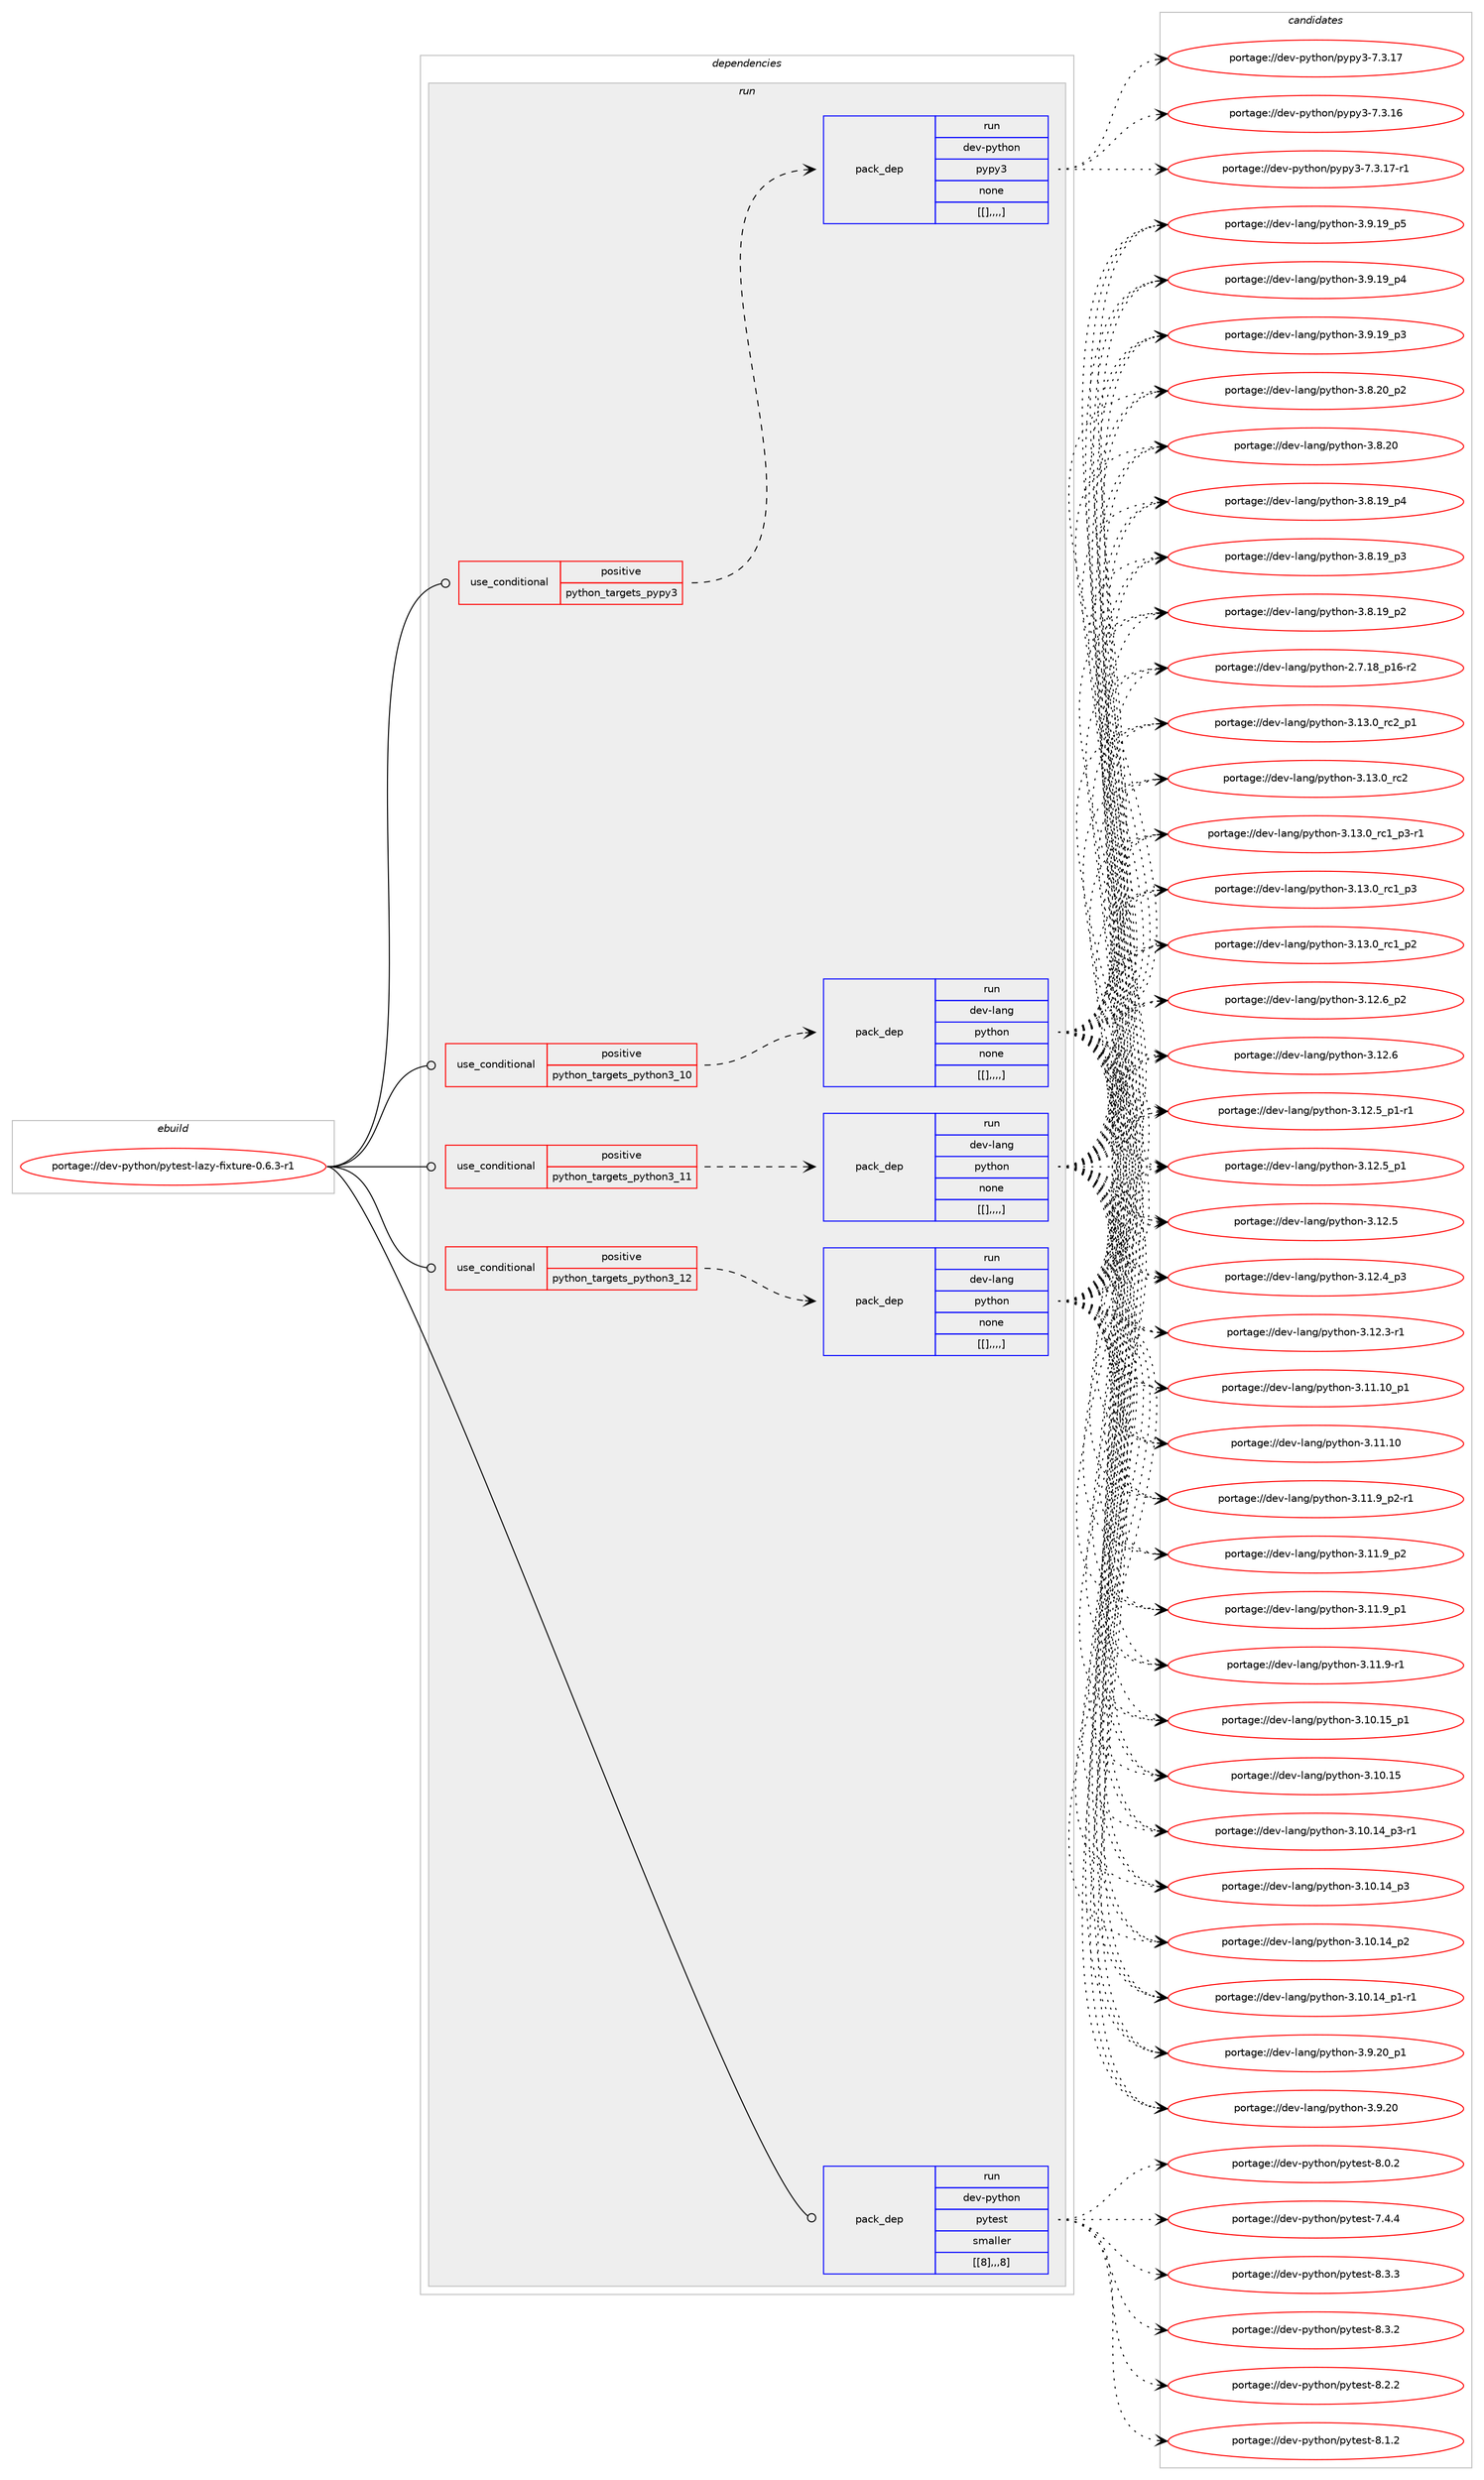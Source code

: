 digraph prolog {

# *************
# Graph options
# *************

newrank=true;
concentrate=true;
compound=true;
graph [rankdir=LR,fontname=Helvetica,fontsize=10,ranksep=1.5];#, ranksep=2.5, nodesep=0.2];
edge  [arrowhead=vee];
node  [fontname=Helvetica,fontsize=10];

# **********
# The ebuild
# **********

subgraph cluster_leftcol {
color=gray;
label=<<i>ebuild</i>>;
id [label="portage://dev-python/pytest-lazy-fixture-0.6.3-r1", color=red, width=4, href="../dev-python/pytest-lazy-fixture-0.6.3-r1.svg"];
}

# ****************
# The dependencies
# ****************

subgraph cluster_midcol {
color=gray;
label=<<i>dependencies</i>>;
subgraph cluster_compile {
fillcolor="#eeeeee";
style=filled;
label=<<i>compile</i>>;
}
subgraph cluster_compileandrun {
fillcolor="#eeeeee";
style=filled;
label=<<i>compile and run</i>>;
}
subgraph cluster_run {
fillcolor="#eeeeee";
style=filled;
label=<<i>run</i>>;
subgraph cond39585 {
dependency162204 [label=<<TABLE BORDER="0" CELLBORDER="1" CELLSPACING="0" CELLPADDING="4"><TR><TD ROWSPAN="3" CELLPADDING="10">use_conditional</TD></TR><TR><TD>positive</TD></TR><TR><TD>python_targets_pypy3</TD></TR></TABLE>>, shape=none, color=red];
subgraph pack121366 {
dependency162205 [label=<<TABLE BORDER="0" CELLBORDER="1" CELLSPACING="0" CELLPADDING="4" WIDTH="220"><TR><TD ROWSPAN="6" CELLPADDING="30">pack_dep</TD></TR><TR><TD WIDTH="110">run</TD></TR><TR><TD>dev-python</TD></TR><TR><TD>pypy3</TD></TR><TR><TD>none</TD></TR><TR><TD>[[],,,,]</TD></TR></TABLE>>, shape=none, color=blue];
}
dependency162204:e -> dependency162205:w [weight=20,style="dashed",arrowhead="vee"];
}
id:e -> dependency162204:w [weight=20,style="solid",arrowhead="odot"];
subgraph cond39586 {
dependency162206 [label=<<TABLE BORDER="0" CELLBORDER="1" CELLSPACING="0" CELLPADDING="4"><TR><TD ROWSPAN="3" CELLPADDING="10">use_conditional</TD></TR><TR><TD>positive</TD></TR><TR><TD>python_targets_python3_10</TD></TR></TABLE>>, shape=none, color=red];
subgraph pack121367 {
dependency162207 [label=<<TABLE BORDER="0" CELLBORDER="1" CELLSPACING="0" CELLPADDING="4" WIDTH="220"><TR><TD ROWSPAN="6" CELLPADDING="30">pack_dep</TD></TR><TR><TD WIDTH="110">run</TD></TR><TR><TD>dev-lang</TD></TR><TR><TD>python</TD></TR><TR><TD>none</TD></TR><TR><TD>[[],,,,]</TD></TR></TABLE>>, shape=none, color=blue];
}
dependency162206:e -> dependency162207:w [weight=20,style="dashed",arrowhead="vee"];
}
id:e -> dependency162206:w [weight=20,style="solid",arrowhead="odot"];
subgraph cond39587 {
dependency162208 [label=<<TABLE BORDER="0" CELLBORDER="1" CELLSPACING="0" CELLPADDING="4"><TR><TD ROWSPAN="3" CELLPADDING="10">use_conditional</TD></TR><TR><TD>positive</TD></TR><TR><TD>python_targets_python3_11</TD></TR></TABLE>>, shape=none, color=red];
subgraph pack121368 {
dependency162209 [label=<<TABLE BORDER="0" CELLBORDER="1" CELLSPACING="0" CELLPADDING="4" WIDTH="220"><TR><TD ROWSPAN="6" CELLPADDING="30">pack_dep</TD></TR><TR><TD WIDTH="110">run</TD></TR><TR><TD>dev-lang</TD></TR><TR><TD>python</TD></TR><TR><TD>none</TD></TR><TR><TD>[[],,,,]</TD></TR></TABLE>>, shape=none, color=blue];
}
dependency162208:e -> dependency162209:w [weight=20,style="dashed",arrowhead="vee"];
}
id:e -> dependency162208:w [weight=20,style="solid",arrowhead="odot"];
subgraph cond39588 {
dependency162210 [label=<<TABLE BORDER="0" CELLBORDER="1" CELLSPACING="0" CELLPADDING="4"><TR><TD ROWSPAN="3" CELLPADDING="10">use_conditional</TD></TR><TR><TD>positive</TD></TR><TR><TD>python_targets_python3_12</TD></TR></TABLE>>, shape=none, color=red];
subgraph pack121369 {
dependency162211 [label=<<TABLE BORDER="0" CELLBORDER="1" CELLSPACING="0" CELLPADDING="4" WIDTH="220"><TR><TD ROWSPAN="6" CELLPADDING="30">pack_dep</TD></TR><TR><TD WIDTH="110">run</TD></TR><TR><TD>dev-lang</TD></TR><TR><TD>python</TD></TR><TR><TD>none</TD></TR><TR><TD>[[],,,,]</TD></TR></TABLE>>, shape=none, color=blue];
}
dependency162210:e -> dependency162211:w [weight=20,style="dashed",arrowhead="vee"];
}
id:e -> dependency162210:w [weight=20,style="solid",arrowhead="odot"];
subgraph pack121370 {
dependency162212 [label=<<TABLE BORDER="0" CELLBORDER="1" CELLSPACING="0" CELLPADDING="4" WIDTH="220"><TR><TD ROWSPAN="6" CELLPADDING="30">pack_dep</TD></TR><TR><TD WIDTH="110">run</TD></TR><TR><TD>dev-python</TD></TR><TR><TD>pytest</TD></TR><TR><TD>smaller</TD></TR><TR><TD>[[8],,,8]</TD></TR></TABLE>>, shape=none, color=blue];
}
id:e -> dependency162212:w [weight=20,style="solid",arrowhead="odot"];
}
}

# **************
# The candidates
# **************

subgraph cluster_choices {
rank=same;
color=gray;
label=<<i>candidates</i>>;

subgraph choice121366 {
color=black;
nodesep=1;
choice100101118451121211161041111104711212111212151455546514649554511449 [label="portage://dev-python/pypy3-7.3.17-r1", color=red, width=4,href="../dev-python/pypy3-7.3.17-r1.svg"];
choice10010111845112121116104111110471121211121215145554651464955 [label="portage://dev-python/pypy3-7.3.17", color=red, width=4,href="../dev-python/pypy3-7.3.17.svg"];
choice10010111845112121116104111110471121211121215145554651464954 [label="portage://dev-python/pypy3-7.3.16", color=red, width=4,href="../dev-python/pypy3-7.3.16.svg"];
dependency162205:e -> choice100101118451121211161041111104711212111212151455546514649554511449:w [style=dotted,weight="100"];
dependency162205:e -> choice10010111845112121116104111110471121211121215145554651464955:w [style=dotted,weight="100"];
dependency162205:e -> choice10010111845112121116104111110471121211121215145554651464954:w [style=dotted,weight="100"];
}
subgraph choice121367 {
color=black;
nodesep=1;
choice100101118451089711010347112121116104111110455146495146489511499509511249 [label="portage://dev-lang/python-3.13.0_rc2_p1", color=red, width=4,href="../dev-lang/python-3.13.0_rc2_p1.svg"];
choice10010111845108971101034711212111610411111045514649514648951149950 [label="portage://dev-lang/python-3.13.0_rc2", color=red, width=4,href="../dev-lang/python-3.13.0_rc2.svg"];
choice1001011184510897110103471121211161041111104551464951464895114994995112514511449 [label="portage://dev-lang/python-3.13.0_rc1_p3-r1", color=red, width=4,href="../dev-lang/python-3.13.0_rc1_p3-r1.svg"];
choice100101118451089711010347112121116104111110455146495146489511499499511251 [label="portage://dev-lang/python-3.13.0_rc1_p3", color=red, width=4,href="../dev-lang/python-3.13.0_rc1_p3.svg"];
choice100101118451089711010347112121116104111110455146495146489511499499511250 [label="portage://dev-lang/python-3.13.0_rc1_p2", color=red, width=4,href="../dev-lang/python-3.13.0_rc1_p2.svg"];
choice100101118451089711010347112121116104111110455146495046549511250 [label="portage://dev-lang/python-3.12.6_p2", color=red, width=4,href="../dev-lang/python-3.12.6_p2.svg"];
choice10010111845108971101034711212111610411111045514649504654 [label="portage://dev-lang/python-3.12.6", color=red, width=4,href="../dev-lang/python-3.12.6.svg"];
choice1001011184510897110103471121211161041111104551464950465395112494511449 [label="portage://dev-lang/python-3.12.5_p1-r1", color=red, width=4,href="../dev-lang/python-3.12.5_p1-r1.svg"];
choice100101118451089711010347112121116104111110455146495046539511249 [label="portage://dev-lang/python-3.12.5_p1", color=red, width=4,href="../dev-lang/python-3.12.5_p1.svg"];
choice10010111845108971101034711212111610411111045514649504653 [label="portage://dev-lang/python-3.12.5", color=red, width=4,href="../dev-lang/python-3.12.5.svg"];
choice100101118451089711010347112121116104111110455146495046529511251 [label="portage://dev-lang/python-3.12.4_p3", color=red, width=4,href="../dev-lang/python-3.12.4_p3.svg"];
choice100101118451089711010347112121116104111110455146495046514511449 [label="portage://dev-lang/python-3.12.3-r1", color=red, width=4,href="../dev-lang/python-3.12.3-r1.svg"];
choice10010111845108971101034711212111610411111045514649494649489511249 [label="portage://dev-lang/python-3.11.10_p1", color=red, width=4,href="../dev-lang/python-3.11.10_p1.svg"];
choice1001011184510897110103471121211161041111104551464949464948 [label="portage://dev-lang/python-3.11.10", color=red, width=4,href="../dev-lang/python-3.11.10.svg"];
choice1001011184510897110103471121211161041111104551464949465795112504511449 [label="portage://dev-lang/python-3.11.9_p2-r1", color=red, width=4,href="../dev-lang/python-3.11.9_p2-r1.svg"];
choice100101118451089711010347112121116104111110455146494946579511250 [label="portage://dev-lang/python-3.11.9_p2", color=red, width=4,href="../dev-lang/python-3.11.9_p2.svg"];
choice100101118451089711010347112121116104111110455146494946579511249 [label="portage://dev-lang/python-3.11.9_p1", color=red, width=4,href="../dev-lang/python-3.11.9_p1.svg"];
choice100101118451089711010347112121116104111110455146494946574511449 [label="portage://dev-lang/python-3.11.9-r1", color=red, width=4,href="../dev-lang/python-3.11.9-r1.svg"];
choice10010111845108971101034711212111610411111045514649484649539511249 [label="portage://dev-lang/python-3.10.15_p1", color=red, width=4,href="../dev-lang/python-3.10.15_p1.svg"];
choice1001011184510897110103471121211161041111104551464948464953 [label="portage://dev-lang/python-3.10.15", color=red, width=4,href="../dev-lang/python-3.10.15.svg"];
choice100101118451089711010347112121116104111110455146494846495295112514511449 [label="portage://dev-lang/python-3.10.14_p3-r1", color=red, width=4,href="../dev-lang/python-3.10.14_p3-r1.svg"];
choice10010111845108971101034711212111610411111045514649484649529511251 [label="portage://dev-lang/python-3.10.14_p3", color=red, width=4,href="../dev-lang/python-3.10.14_p3.svg"];
choice10010111845108971101034711212111610411111045514649484649529511250 [label="portage://dev-lang/python-3.10.14_p2", color=red, width=4,href="../dev-lang/python-3.10.14_p2.svg"];
choice100101118451089711010347112121116104111110455146494846495295112494511449 [label="portage://dev-lang/python-3.10.14_p1-r1", color=red, width=4,href="../dev-lang/python-3.10.14_p1-r1.svg"];
choice100101118451089711010347112121116104111110455146574650489511249 [label="portage://dev-lang/python-3.9.20_p1", color=red, width=4,href="../dev-lang/python-3.9.20_p1.svg"];
choice10010111845108971101034711212111610411111045514657465048 [label="portage://dev-lang/python-3.9.20", color=red, width=4,href="../dev-lang/python-3.9.20.svg"];
choice100101118451089711010347112121116104111110455146574649579511253 [label="portage://dev-lang/python-3.9.19_p5", color=red, width=4,href="../dev-lang/python-3.9.19_p5.svg"];
choice100101118451089711010347112121116104111110455146574649579511252 [label="portage://dev-lang/python-3.9.19_p4", color=red, width=4,href="../dev-lang/python-3.9.19_p4.svg"];
choice100101118451089711010347112121116104111110455146574649579511251 [label="portage://dev-lang/python-3.9.19_p3", color=red, width=4,href="../dev-lang/python-3.9.19_p3.svg"];
choice100101118451089711010347112121116104111110455146564650489511250 [label="portage://dev-lang/python-3.8.20_p2", color=red, width=4,href="../dev-lang/python-3.8.20_p2.svg"];
choice10010111845108971101034711212111610411111045514656465048 [label="portage://dev-lang/python-3.8.20", color=red, width=4,href="../dev-lang/python-3.8.20.svg"];
choice100101118451089711010347112121116104111110455146564649579511252 [label="portage://dev-lang/python-3.8.19_p4", color=red, width=4,href="../dev-lang/python-3.8.19_p4.svg"];
choice100101118451089711010347112121116104111110455146564649579511251 [label="portage://dev-lang/python-3.8.19_p3", color=red, width=4,href="../dev-lang/python-3.8.19_p3.svg"];
choice100101118451089711010347112121116104111110455146564649579511250 [label="portage://dev-lang/python-3.8.19_p2", color=red, width=4,href="../dev-lang/python-3.8.19_p2.svg"];
choice100101118451089711010347112121116104111110455046554649569511249544511450 [label="portage://dev-lang/python-2.7.18_p16-r2", color=red, width=4,href="../dev-lang/python-2.7.18_p16-r2.svg"];
dependency162207:e -> choice100101118451089711010347112121116104111110455146495146489511499509511249:w [style=dotted,weight="100"];
dependency162207:e -> choice10010111845108971101034711212111610411111045514649514648951149950:w [style=dotted,weight="100"];
dependency162207:e -> choice1001011184510897110103471121211161041111104551464951464895114994995112514511449:w [style=dotted,weight="100"];
dependency162207:e -> choice100101118451089711010347112121116104111110455146495146489511499499511251:w [style=dotted,weight="100"];
dependency162207:e -> choice100101118451089711010347112121116104111110455146495146489511499499511250:w [style=dotted,weight="100"];
dependency162207:e -> choice100101118451089711010347112121116104111110455146495046549511250:w [style=dotted,weight="100"];
dependency162207:e -> choice10010111845108971101034711212111610411111045514649504654:w [style=dotted,weight="100"];
dependency162207:e -> choice1001011184510897110103471121211161041111104551464950465395112494511449:w [style=dotted,weight="100"];
dependency162207:e -> choice100101118451089711010347112121116104111110455146495046539511249:w [style=dotted,weight="100"];
dependency162207:e -> choice10010111845108971101034711212111610411111045514649504653:w [style=dotted,weight="100"];
dependency162207:e -> choice100101118451089711010347112121116104111110455146495046529511251:w [style=dotted,weight="100"];
dependency162207:e -> choice100101118451089711010347112121116104111110455146495046514511449:w [style=dotted,weight="100"];
dependency162207:e -> choice10010111845108971101034711212111610411111045514649494649489511249:w [style=dotted,weight="100"];
dependency162207:e -> choice1001011184510897110103471121211161041111104551464949464948:w [style=dotted,weight="100"];
dependency162207:e -> choice1001011184510897110103471121211161041111104551464949465795112504511449:w [style=dotted,weight="100"];
dependency162207:e -> choice100101118451089711010347112121116104111110455146494946579511250:w [style=dotted,weight="100"];
dependency162207:e -> choice100101118451089711010347112121116104111110455146494946579511249:w [style=dotted,weight="100"];
dependency162207:e -> choice100101118451089711010347112121116104111110455146494946574511449:w [style=dotted,weight="100"];
dependency162207:e -> choice10010111845108971101034711212111610411111045514649484649539511249:w [style=dotted,weight="100"];
dependency162207:e -> choice1001011184510897110103471121211161041111104551464948464953:w [style=dotted,weight="100"];
dependency162207:e -> choice100101118451089711010347112121116104111110455146494846495295112514511449:w [style=dotted,weight="100"];
dependency162207:e -> choice10010111845108971101034711212111610411111045514649484649529511251:w [style=dotted,weight="100"];
dependency162207:e -> choice10010111845108971101034711212111610411111045514649484649529511250:w [style=dotted,weight="100"];
dependency162207:e -> choice100101118451089711010347112121116104111110455146494846495295112494511449:w [style=dotted,weight="100"];
dependency162207:e -> choice100101118451089711010347112121116104111110455146574650489511249:w [style=dotted,weight="100"];
dependency162207:e -> choice10010111845108971101034711212111610411111045514657465048:w [style=dotted,weight="100"];
dependency162207:e -> choice100101118451089711010347112121116104111110455146574649579511253:w [style=dotted,weight="100"];
dependency162207:e -> choice100101118451089711010347112121116104111110455146574649579511252:w [style=dotted,weight="100"];
dependency162207:e -> choice100101118451089711010347112121116104111110455146574649579511251:w [style=dotted,weight="100"];
dependency162207:e -> choice100101118451089711010347112121116104111110455146564650489511250:w [style=dotted,weight="100"];
dependency162207:e -> choice10010111845108971101034711212111610411111045514656465048:w [style=dotted,weight="100"];
dependency162207:e -> choice100101118451089711010347112121116104111110455146564649579511252:w [style=dotted,weight="100"];
dependency162207:e -> choice100101118451089711010347112121116104111110455146564649579511251:w [style=dotted,weight="100"];
dependency162207:e -> choice100101118451089711010347112121116104111110455146564649579511250:w [style=dotted,weight="100"];
dependency162207:e -> choice100101118451089711010347112121116104111110455046554649569511249544511450:w [style=dotted,weight="100"];
}
subgraph choice121368 {
color=black;
nodesep=1;
choice100101118451089711010347112121116104111110455146495146489511499509511249 [label="portage://dev-lang/python-3.13.0_rc2_p1", color=red, width=4,href="../dev-lang/python-3.13.0_rc2_p1.svg"];
choice10010111845108971101034711212111610411111045514649514648951149950 [label="portage://dev-lang/python-3.13.0_rc2", color=red, width=4,href="../dev-lang/python-3.13.0_rc2.svg"];
choice1001011184510897110103471121211161041111104551464951464895114994995112514511449 [label="portage://dev-lang/python-3.13.0_rc1_p3-r1", color=red, width=4,href="../dev-lang/python-3.13.0_rc1_p3-r1.svg"];
choice100101118451089711010347112121116104111110455146495146489511499499511251 [label="portage://dev-lang/python-3.13.0_rc1_p3", color=red, width=4,href="../dev-lang/python-3.13.0_rc1_p3.svg"];
choice100101118451089711010347112121116104111110455146495146489511499499511250 [label="portage://dev-lang/python-3.13.0_rc1_p2", color=red, width=4,href="../dev-lang/python-3.13.0_rc1_p2.svg"];
choice100101118451089711010347112121116104111110455146495046549511250 [label="portage://dev-lang/python-3.12.6_p2", color=red, width=4,href="../dev-lang/python-3.12.6_p2.svg"];
choice10010111845108971101034711212111610411111045514649504654 [label="portage://dev-lang/python-3.12.6", color=red, width=4,href="../dev-lang/python-3.12.6.svg"];
choice1001011184510897110103471121211161041111104551464950465395112494511449 [label="portage://dev-lang/python-3.12.5_p1-r1", color=red, width=4,href="../dev-lang/python-3.12.5_p1-r1.svg"];
choice100101118451089711010347112121116104111110455146495046539511249 [label="portage://dev-lang/python-3.12.5_p1", color=red, width=4,href="../dev-lang/python-3.12.5_p1.svg"];
choice10010111845108971101034711212111610411111045514649504653 [label="portage://dev-lang/python-3.12.5", color=red, width=4,href="../dev-lang/python-3.12.5.svg"];
choice100101118451089711010347112121116104111110455146495046529511251 [label="portage://dev-lang/python-3.12.4_p3", color=red, width=4,href="../dev-lang/python-3.12.4_p3.svg"];
choice100101118451089711010347112121116104111110455146495046514511449 [label="portage://dev-lang/python-3.12.3-r1", color=red, width=4,href="../dev-lang/python-3.12.3-r1.svg"];
choice10010111845108971101034711212111610411111045514649494649489511249 [label="portage://dev-lang/python-3.11.10_p1", color=red, width=4,href="../dev-lang/python-3.11.10_p1.svg"];
choice1001011184510897110103471121211161041111104551464949464948 [label="portage://dev-lang/python-3.11.10", color=red, width=4,href="../dev-lang/python-3.11.10.svg"];
choice1001011184510897110103471121211161041111104551464949465795112504511449 [label="portage://dev-lang/python-3.11.9_p2-r1", color=red, width=4,href="../dev-lang/python-3.11.9_p2-r1.svg"];
choice100101118451089711010347112121116104111110455146494946579511250 [label="portage://dev-lang/python-3.11.9_p2", color=red, width=4,href="../dev-lang/python-3.11.9_p2.svg"];
choice100101118451089711010347112121116104111110455146494946579511249 [label="portage://dev-lang/python-3.11.9_p1", color=red, width=4,href="../dev-lang/python-3.11.9_p1.svg"];
choice100101118451089711010347112121116104111110455146494946574511449 [label="portage://dev-lang/python-3.11.9-r1", color=red, width=4,href="../dev-lang/python-3.11.9-r1.svg"];
choice10010111845108971101034711212111610411111045514649484649539511249 [label="portage://dev-lang/python-3.10.15_p1", color=red, width=4,href="../dev-lang/python-3.10.15_p1.svg"];
choice1001011184510897110103471121211161041111104551464948464953 [label="portage://dev-lang/python-3.10.15", color=red, width=4,href="../dev-lang/python-3.10.15.svg"];
choice100101118451089711010347112121116104111110455146494846495295112514511449 [label="portage://dev-lang/python-3.10.14_p3-r1", color=red, width=4,href="../dev-lang/python-3.10.14_p3-r1.svg"];
choice10010111845108971101034711212111610411111045514649484649529511251 [label="portage://dev-lang/python-3.10.14_p3", color=red, width=4,href="../dev-lang/python-3.10.14_p3.svg"];
choice10010111845108971101034711212111610411111045514649484649529511250 [label="portage://dev-lang/python-3.10.14_p2", color=red, width=4,href="../dev-lang/python-3.10.14_p2.svg"];
choice100101118451089711010347112121116104111110455146494846495295112494511449 [label="portage://dev-lang/python-3.10.14_p1-r1", color=red, width=4,href="../dev-lang/python-3.10.14_p1-r1.svg"];
choice100101118451089711010347112121116104111110455146574650489511249 [label="portage://dev-lang/python-3.9.20_p1", color=red, width=4,href="../dev-lang/python-3.9.20_p1.svg"];
choice10010111845108971101034711212111610411111045514657465048 [label="portage://dev-lang/python-3.9.20", color=red, width=4,href="../dev-lang/python-3.9.20.svg"];
choice100101118451089711010347112121116104111110455146574649579511253 [label="portage://dev-lang/python-3.9.19_p5", color=red, width=4,href="../dev-lang/python-3.9.19_p5.svg"];
choice100101118451089711010347112121116104111110455146574649579511252 [label="portage://dev-lang/python-3.9.19_p4", color=red, width=4,href="../dev-lang/python-3.9.19_p4.svg"];
choice100101118451089711010347112121116104111110455146574649579511251 [label="portage://dev-lang/python-3.9.19_p3", color=red, width=4,href="../dev-lang/python-3.9.19_p3.svg"];
choice100101118451089711010347112121116104111110455146564650489511250 [label="portage://dev-lang/python-3.8.20_p2", color=red, width=4,href="../dev-lang/python-3.8.20_p2.svg"];
choice10010111845108971101034711212111610411111045514656465048 [label="portage://dev-lang/python-3.8.20", color=red, width=4,href="../dev-lang/python-3.8.20.svg"];
choice100101118451089711010347112121116104111110455146564649579511252 [label="portage://dev-lang/python-3.8.19_p4", color=red, width=4,href="../dev-lang/python-3.8.19_p4.svg"];
choice100101118451089711010347112121116104111110455146564649579511251 [label="portage://dev-lang/python-3.8.19_p3", color=red, width=4,href="../dev-lang/python-3.8.19_p3.svg"];
choice100101118451089711010347112121116104111110455146564649579511250 [label="portage://dev-lang/python-3.8.19_p2", color=red, width=4,href="../dev-lang/python-3.8.19_p2.svg"];
choice100101118451089711010347112121116104111110455046554649569511249544511450 [label="portage://dev-lang/python-2.7.18_p16-r2", color=red, width=4,href="../dev-lang/python-2.7.18_p16-r2.svg"];
dependency162209:e -> choice100101118451089711010347112121116104111110455146495146489511499509511249:w [style=dotted,weight="100"];
dependency162209:e -> choice10010111845108971101034711212111610411111045514649514648951149950:w [style=dotted,weight="100"];
dependency162209:e -> choice1001011184510897110103471121211161041111104551464951464895114994995112514511449:w [style=dotted,weight="100"];
dependency162209:e -> choice100101118451089711010347112121116104111110455146495146489511499499511251:w [style=dotted,weight="100"];
dependency162209:e -> choice100101118451089711010347112121116104111110455146495146489511499499511250:w [style=dotted,weight="100"];
dependency162209:e -> choice100101118451089711010347112121116104111110455146495046549511250:w [style=dotted,weight="100"];
dependency162209:e -> choice10010111845108971101034711212111610411111045514649504654:w [style=dotted,weight="100"];
dependency162209:e -> choice1001011184510897110103471121211161041111104551464950465395112494511449:w [style=dotted,weight="100"];
dependency162209:e -> choice100101118451089711010347112121116104111110455146495046539511249:w [style=dotted,weight="100"];
dependency162209:e -> choice10010111845108971101034711212111610411111045514649504653:w [style=dotted,weight="100"];
dependency162209:e -> choice100101118451089711010347112121116104111110455146495046529511251:w [style=dotted,weight="100"];
dependency162209:e -> choice100101118451089711010347112121116104111110455146495046514511449:w [style=dotted,weight="100"];
dependency162209:e -> choice10010111845108971101034711212111610411111045514649494649489511249:w [style=dotted,weight="100"];
dependency162209:e -> choice1001011184510897110103471121211161041111104551464949464948:w [style=dotted,weight="100"];
dependency162209:e -> choice1001011184510897110103471121211161041111104551464949465795112504511449:w [style=dotted,weight="100"];
dependency162209:e -> choice100101118451089711010347112121116104111110455146494946579511250:w [style=dotted,weight="100"];
dependency162209:e -> choice100101118451089711010347112121116104111110455146494946579511249:w [style=dotted,weight="100"];
dependency162209:e -> choice100101118451089711010347112121116104111110455146494946574511449:w [style=dotted,weight="100"];
dependency162209:e -> choice10010111845108971101034711212111610411111045514649484649539511249:w [style=dotted,weight="100"];
dependency162209:e -> choice1001011184510897110103471121211161041111104551464948464953:w [style=dotted,weight="100"];
dependency162209:e -> choice100101118451089711010347112121116104111110455146494846495295112514511449:w [style=dotted,weight="100"];
dependency162209:e -> choice10010111845108971101034711212111610411111045514649484649529511251:w [style=dotted,weight="100"];
dependency162209:e -> choice10010111845108971101034711212111610411111045514649484649529511250:w [style=dotted,weight="100"];
dependency162209:e -> choice100101118451089711010347112121116104111110455146494846495295112494511449:w [style=dotted,weight="100"];
dependency162209:e -> choice100101118451089711010347112121116104111110455146574650489511249:w [style=dotted,weight="100"];
dependency162209:e -> choice10010111845108971101034711212111610411111045514657465048:w [style=dotted,weight="100"];
dependency162209:e -> choice100101118451089711010347112121116104111110455146574649579511253:w [style=dotted,weight="100"];
dependency162209:e -> choice100101118451089711010347112121116104111110455146574649579511252:w [style=dotted,weight="100"];
dependency162209:e -> choice100101118451089711010347112121116104111110455146574649579511251:w [style=dotted,weight="100"];
dependency162209:e -> choice100101118451089711010347112121116104111110455146564650489511250:w [style=dotted,weight="100"];
dependency162209:e -> choice10010111845108971101034711212111610411111045514656465048:w [style=dotted,weight="100"];
dependency162209:e -> choice100101118451089711010347112121116104111110455146564649579511252:w [style=dotted,weight="100"];
dependency162209:e -> choice100101118451089711010347112121116104111110455146564649579511251:w [style=dotted,weight="100"];
dependency162209:e -> choice100101118451089711010347112121116104111110455146564649579511250:w [style=dotted,weight="100"];
dependency162209:e -> choice100101118451089711010347112121116104111110455046554649569511249544511450:w [style=dotted,weight="100"];
}
subgraph choice121369 {
color=black;
nodesep=1;
choice100101118451089711010347112121116104111110455146495146489511499509511249 [label="portage://dev-lang/python-3.13.0_rc2_p1", color=red, width=4,href="../dev-lang/python-3.13.0_rc2_p1.svg"];
choice10010111845108971101034711212111610411111045514649514648951149950 [label="portage://dev-lang/python-3.13.0_rc2", color=red, width=4,href="../dev-lang/python-3.13.0_rc2.svg"];
choice1001011184510897110103471121211161041111104551464951464895114994995112514511449 [label="portage://dev-lang/python-3.13.0_rc1_p3-r1", color=red, width=4,href="../dev-lang/python-3.13.0_rc1_p3-r1.svg"];
choice100101118451089711010347112121116104111110455146495146489511499499511251 [label="portage://dev-lang/python-3.13.0_rc1_p3", color=red, width=4,href="../dev-lang/python-3.13.0_rc1_p3.svg"];
choice100101118451089711010347112121116104111110455146495146489511499499511250 [label="portage://dev-lang/python-3.13.0_rc1_p2", color=red, width=4,href="../dev-lang/python-3.13.0_rc1_p2.svg"];
choice100101118451089711010347112121116104111110455146495046549511250 [label="portage://dev-lang/python-3.12.6_p2", color=red, width=4,href="../dev-lang/python-3.12.6_p2.svg"];
choice10010111845108971101034711212111610411111045514649504654 [label="portage://dev-lang/python-3.12.6", color=red, width=4,href="../dev-lang/python-3.12.6.svg"];
choice1001011184510897110103471121211161041111104551464950465395112494511449 [label="portage://dev-lang/python-3.12.5_p1-r1", color=red, width=4,href="../dev-lang/python-3.12.5_p1-r1.svg"];
choice100101118451089711010347112121116104111110455146495046539511249 [label="portage://dev-lang/python-3.12.5_p1", color=red, width=4,href="../dev-lang/python-3.12.5_p1.svg"];
choice10010111845108971101034711212111610411111045514649504653 [label="portage://dev-lang/python-3.12.5", color=red, width=4,href="../dev-lang/python-3.12.5.svg"];
choice100101118451089711010347112121116104111110455146495046529511251 [label="portage://dev-lang/python-3.12.4_p3", color=red, width=4,href="../dev-lang/python-3.12.4_p3.svg"];
choice100101118451089711010347112121116104111110455146495046514511449 [label="portage://dev-lang/python-3.12.3-r1", color=red, width=4,href="../dev-lang/python-3.12.3-r1.svg"];
choice10010111845108971101034711212111610411111045514649494649489511249 [label="portage://dev-lang/python-3.11.10_p1", color=red, width=4,href="../dev-lang/python-3.11.10_p1.svg"];
choice1001011184510897110103471121211161041111104551464949464948 [label="portage://dev-lang/python-3.11.10", color=red, width=4,href="../dev-lang/python-3.11.10.svg"];
choice1001011184510897110103471121211161041111104551464949465795112504511449 [label="portage://dev-lang/python-3.11.9_p2-r1", color=red, width=4,href="../dev-lang/python-3.11.9_p2-r1.svg"];
choice100101118451089711010347112121116104111110455146494946579511250 [label="portage://dev-lang/python-3.11.9_p2", color=red, width=4,href="../dev-lang/python-3.11.9_p2.svg"];
choice100101118451089711010347112121116104111110455146494946579511249 [label="portage://dev-lang/python-3.11.9_p1", color=red, width=4,href="../dev-lang/python-3.11.9_p1.svg"];
choice100101118451089711010347112121116104111110455146494946574511449 [label="portage://dev-lang/python-3.11.9-r1", color=red, width=4,href="../dev-lang/python-3.11.9-r1.svg"];
choice10010111845108971101034711212111610411111045514649484649539511249 [label="portage://dev-lang/python-3.10.15_p1", color=red, width=4,href="../dev-lang/python-3.10.15_p1.svg"];
choice1001011184510897110103471121211161041111104551464948464953 [label="portage://dev-lang/python-3.10.15", color=red, width=4,href="../dev-lang/python-3.10.15.svg"];
choice100101118451089711010347112121116104111110455146494846495295112514511449 [label="portage://dev-lang/python-3.10.14_p3-r1", color=red, width=4,href="../dev-lang/python-3.10.14_p3-r1.svg"];
choice10010111845108971101034711212111610411111045514649484649529511251 [label="portage://dev-lang/python-3.10.14_p3", color=red, width=4,href="../dev-lang/python-3.10.14_p3.svg"];
choice10010111845108971101034711212111610411111045514649484649529511250 [label="portage://dev-lang/python-3.10.14_p2", color=red, width=4,href="../dev-lang/python-3.10.14_p2.svg"];
choice100101118451089711010347112121116104111110455146494846495295112494511449 [label="portage://dev-lang/python-3.10.14_p1-r1", color=red, width=4,href="../dev-lang/python-3.10.14_p1-r1.svg"];
choice100101118451089711010347112121116104111110455146574650489511249 [label="portage://dev-lang/python-3.9.20_p1", color=red, width=4,href="../dev-lang/python-3.9.20_p1.svg"];
choice10010111845108971101034711212111610411111045514657465048 [label="portage://dev-lang/python-3.9.20", color=red, width=4,href="../dev-lang/python-3.9.20.svg"];
choice100101118451089711010347112121116104111110455146574649579511253 [label="portage://dev-lang/python-3.9.19_p5", color=red, width=4,href="../dev-lang/python-3.9.19_p5.svg"];
choice100101118451089711010347112121116104111110455146574649579511252 [label="portage://dev-lang/python-3.9.19_p4", color=red, width=4,href="../dev-lang/python-3.9.19_p4.svg"];
choice100101118451089711010347112121116104111110455146574649579511251 [label="portage://dev-lang/python-3.9.19_p3", color=red, width=4,href="../dev-lang/python-3.9.19_p3.svg"];
choice100101118451089711010347112121116104111110455146564650489511250 [label="portage://dev-lang/python-3.8.20_p2", color=red, width=4,href="../dev-lang/python-3.8.20_p2.svg"];
choice10010111845108971101034711212111610411111045514656465048 [label="portage://dev-lang/python-3.8.20", color=red, width=4,href="../dev-lang/python-3.8.20.svg"];
choice100101118451089711010347112121116104111110455146564649579511252 [label="portage://dev-lang/python-3.8.19_p4", color=red, width=4,href="../dev-lang/python-3.8.19_p4.svg"];
choice100101118451089711010347112121116104111110455146564649579511251 [label="portage://dev-lang/python-3.8.19_p3", color=red, width=4,href="../dev-lang/python-3.8.19_p3.svg"];
choice100101118451089711010347112121116104111110455146564649579511250 [label="portage://dev-lang/python-3.8.19_p2", color=red, width=4,href="../dev-lang/python-3.8.19_p2.svg"];
choice100101118451089711010347112121116104111110455046554649569511249544511450 [label="portage://dev-lang/python-2.7.18_p16-r2", color=red, width=4,href="../dev-lang/python-2.7.18_p16-r2.svg"];
dependency162211:e -> choice100101118451089711010347112121116104111110455146495146489511499509511249:w [style=dotted,weight="100"];
dependency162211:e -> choice10010111845108971101034711212111610411111045514649514648951149950:w [style=dotted,weight="100"];
dependency162211:e -> choice1001011184510897110103471121211161041111104551464951464895114994995112514511449:w [style=dotted,weight="100"];
dependency162211:e -> choice100101118451089711010347112121116104111110455146495146489511499499511251:w [style=dotted,weight="100"];
dependency162211:e -> choice100101118451089711010347112121116104111110455146495146489511499499511250:w [style=dotted,weight="100"];
dependency162211:e -> choice100101118451089711010347112121116104111110455146495046549511250:w [style=dotted,weight="100"];
dependency162211:e -> choice10010111845108971101034711212111610411111045514649504654:w [style=dotted,weight="100"];
dependency162211:e -> choice1001011184510897110103471121211161041111104551464950465395112494511449:w [style=dotted,weight="100"];
dependency162211:e -> choice100101118451089711010347112121116104111110455146495046539511249:w [style=dotted,weight="100"];
dependency162211:e -> choice10010111845108971101034711212111610411111045514649504653:w [style=dotted,weight="100"];
dependency162211:e -> choice100101118451089711010347112121116104111110455146495046529511251:w [style=dotted,weight="100"];
dependency162211:e -> choice100101118451089711010347112121116104111110455146495046514511449:w [style=dotted,weight="100"];
dependency162211:e -> choice10010111845108971101034711212111610411111045514649494649489511249:w [style=dotted,weight="100"];
dependency162211:e -> choice1001011184510897110103471121211161041111104551464949464948:w [style=dotted,weight="100"];
dependency162211:e -> choice1001011184510897110103471121211161041111104551464949465795112504511449:w [style=dotted,weight="100"];
dependency162211:e -> choice100101118451089711010347112121116104111110455146494946579511250:w [style=dotted,weight="100"];
dependency162211:e -> choice100101118451089711010347112121116104111110455146494946579511249:w [style=dotted,weight="100"];
dependency162211:e -> choice100101118451089711010347112121116104111110455146494946574511449:w [style=dotted,weight="100"];
dependency162211:e -> choice10010111845108971101034711212111610411111045514649484649539511249:w [style=dotted,weight="100"];
dependency162211:e -> choice1001011184510897110103471121211161041111104551464948464953:w [style=dotted,weight="100"];
dependency162211:e -> choice100101118451089711010347112121116104111110455146494846495295112514511449:w [style=dotted,weight="100"];
dependency162211:e -> choice10010111845108971101034711212111610411111045514649484649529511251:w [style=dotted,weight="100"];
dependency162211:e -> choice10010111845108971101034711212111610411111045514649484649529511250:w [style=dotted,weight="100"];
dependency162211:e -> choice100101118451089711010347112121116104111110455146494846495295112494511449:w [style=dotted,weight="100"];
dependency162211:e -> choice100101118451089711010347112121116104111110455146574650489511249:w [style=dotted,weight="100"];
dependency162211:e -> choice10010111845108971101034711212111610411111045514657465048:w [style=dotted,weight="100"];
dependency162211:e -> choice100101118451089711010347112121116104111110455146574649579511253:w [style=dotted,weight="100"];
dependency162211:e -> choice100101118451089711010347112121116104111110455146574649579511252:w [style=dotted,weight="100"];
dependency162211:e -> choice100101118451089711010347112121116104111110455146574649579511251:w [style=dotted,weight="100"];
dependency162211:e -> choice100101118451089711010347112121116104111110455146564650489511250:w [style=dotted,weight="100"];
dependency162211:e -> choice10010111845108971101034711212111610411111045514656465048:w [style=dotted,weight="100"];
dependency162211:e -> choice100101118451089711010347112121116104111110455146564649579511252:w [style=dotted,weight="100"];
dependency162211:e -> choice100101118451089711010347112121116104111110455146564649579511251:w [style=dotted,weight="100"];
dependency162211:e -> choice100101118451089711010347112121116104111110455146564649579511250:w [style=dotted,weight="100"];
dependency162211:e -> choice100101118451089711010347112121116104111110455046554649569511249544511450:w [style=dotted,weight="100"];
}
subgraph choice121370 {
color=black;
nodesep=1;
choice1001011184511212111610411111047112121116101115116455646514651 [label="portage://dev-python/pytest-8.3.3", color=red, width=4,href="../dev-python/pytest-8.3.3.svg"];
choice1001011184511212111610411111047112121116101115116455646514650 [label="portage://dev-python/pytest-8.3.2", color=red, width=4,href="../dev-python/pytest-8.3.2.svg"];
choice1001011184511212111610411111047112121116101115116455646504650 [label="portage://dev-python/pytest-8.2.2", color=red, width=4,href="../dev-python/pytest-8.2.2.svg"];
choice1001011184511212111610411111047112121116101115116455646494650 [label="portage://dev-python/pytest-8.1.2", color=red, width=4,href="../dev-python/pytest-8.1.2.svg"];
choice1001011184511212111610411111047112121116101115116455646484650 [label="portage://dev-python/pytest-8.0.2", color=red, width=4,href="../dev-python/pytest-8.0.2.svg"];
choice1001011184511212111610411111047112121116101115116455546524652 [label="portage://dev-python/pytest-7.4.4", color=red, width=4,href="../dev-python/pytest-7.4.4.svg"];
dependency162212:e -> choice1001011184511212111610411111047112121116101115116455646514651:w [style=dotted,weight="100"];
dependency162212:e -> choice1001011184511212111610411111047112121116101115116455646514650:w [style=dotted,weight="100"];
dependency162212:e -> choice1001011184511212111610411111047112121116101115116455646504650:w [style=dotted,weight="100"];
dependency162212:e -> choice1001011184511212111610411111047112121116101115116455646494650:w [style=dotted,weight="100"];
dependency162212:e -> choice1001011184511212111610411111047112121116101115116455646484650:w [style=dotted,weight="100"];
dependency162212:e -> choice1001011184511212111610411111047112121116101115116455546524652:w [style=dotted,weight="100"];
}
}

}
